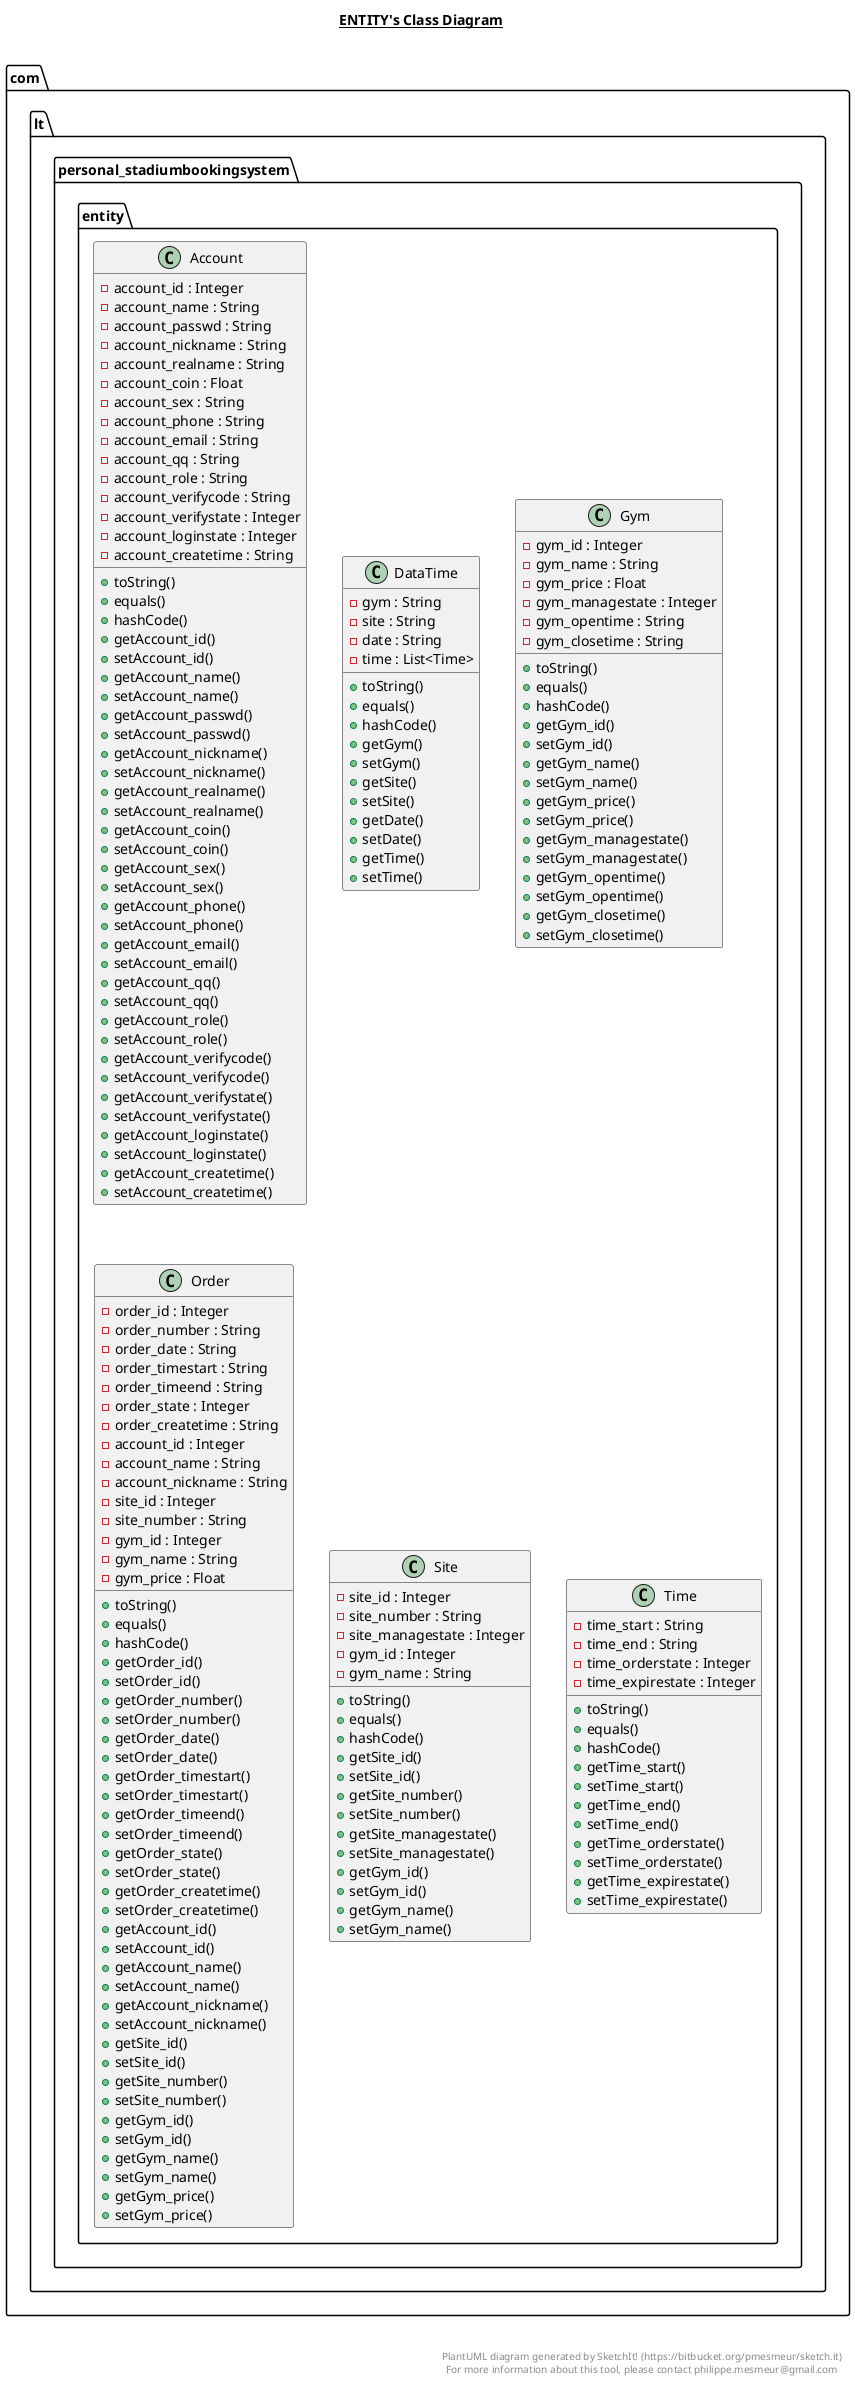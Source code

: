 @startuml

title __ENTITY's Class Diagram__\n

  package com.lt.personal_stadiumbookingsystem {
    package com.lt.personal_stadiumbookingsystem.entity {
      class Account {
          - account_id : Integer
          - account_name : String
          - account_passwd : String
          - account_nickname : String
          - account_realname : String
          - account_coin : Float
          - account_sex : String
          - account_phone : String
          - account_email : String
          - account_qq : String
          - account_role : String
          - account_verifycode : String
          - account_verifystate : Integer
          - account_loginstate : Integer
          - account_createtime : String
          + toString()
          + equals()
          + hashCode()
          + getAccount_id()
          + setAccount_id()
          + getAccount_name()
          + setAccount_name()
          + getAccount_passwd()
          + setAccount_passwd()
          + getAccount_nickname()
          + setAccount_nickname()
          + getAccount_realname()
          + setAccount_realname()
          + getAccount_coin()
          + setAccount_coin()
          + getAccount_sex()
          + setAccount_sex()
          + getAccount_phone()
          + setAccount_phone()
          + getAccount_email()
          + setAccount_email()
          + getAccount_qq()
          + setAccount_qq()
          + getAccount_role()
          + setAccount_role()
          + getAccount_verifycode()
          + setAccount_verifycode()
          + getAccount_verifystate()
          + setAccount_verifystate()
          + getAccount_loginstate()
          + setAccount_loginstate()
          + getAccount_createtime()
          + setAccount_createtime()
      }
    }
  }
  

  package com.lt.personal_stadiumbookingsystem {
    package com.lt.personal_stadiumbookingsystem.entity {
      class DataTime {
          - gym : String
          - site : String
          - date : String
          - time : List<Time>
          + toString()
          + equals()
          + hashCode()
          + getGym()
          + setGym()
          + getSite()
          + setSite()
          + getDate()
          + setDate()
          + getTime()
          + setTime()
      }
    }
  }
  

  package com.lt.personal_stadiumbookingsystem {
    package com.lt.personal_stadiumbookingsystem.entity {
      class Gym {
          - gym_id : Integer
          - gym_name : String
          - gym_price : Float
          - gym_managestate : Integer
          - gym_opentime : String
          - gym_closetime : String
          + toString()
          + equals()
          + hashCode()
          + getGym_id()
          + setGym_id()
          + getGym_name()
          + setGym_name()
          + getGym_price()
          + setGym_price()
          + getGym_managestate()
          + setGym_managestate()
          + getGym_opentime()
          + setGym_opentime()
          + getGym_closetime()
          + setGym_closetime()
      }
    }
  }
  

  package com.lt.personal_stadiumbookingsystem {
    package com.lt.personal_stadiumbookingsystem.entity {
      class Order {
          - order_id : Integer
          - order_number : String
          - order_date : String
          - order_timestart : String
          - order_timeend : String
          - order_state : Integer
          - order_createtime : String
          - account_id : Integer
          - account_name : String
          - account_nickname : String
          - site_id : Integer
          - site_number : String
          - gym_id : Integer
          - gym_name : String
          - gym_price : Float
          + toString()
          + equals()
          + hashCode()
          + getOrder_id()
          + setOrder_id()
          + getOrder_number()
          + setOrder_number()
          + getOrder_date()
          + setOrder_date()
          + getOrder_timestart()
          + setOrder_timestart()
          + getOrder_timeend()
          + setOrder_timeend()
          + getOrder_state()
          + setOrder_state()
          + getOrder_createtime()
          + setOrder_createtime()
          + getAccount_id()
          + setAccount_id()
          + getAccount_name()
          + setAccount_name()
          + getAccount_nickname()
          + setAccount_nickname()
          + getSite_id()
          + setSite_id()
          + getSite_number()
          + setSite_number()
          + getGym_id()
          + setGym_id()
          + getGym_name()
          + setGym_name()
          + getGym_price()
          + setGym_price()
      }
    }
  }
  

  package com.lt.personal_stadiumbookingsystem {
    package com.lt.personal_stadiumbookingsystem.entity {
      class Site {
          - site_id : Integer
          - site_number : String
          - site_managestate : Integer
          - gym_id : Integer
          - gym_name : String
          + toString()
          + equals()
          + hashCode()
          + getSite_id()
          + setSite_id()
          + getSite_number()
          + setSite_number()
          + getSite_managestate()
          + setSite_managestate()
          + getGym_id()
          + setGym_id()
          + getGym_name()
          + setGym_name()
      }
    }
  }
  

  package com.lt.personal_stadiumbookingsystem {
    package com.lt.personal_stadiumbookingsystem.entity {
      class Time {
          - time_start : String
          - time_end : String
          - time_orderstate : Integer
          - time_expirestate : Integer
          + toString()
          + equals()
          + hashCode()
          + getTime_start()
          + setTime_start()
          + getTime_end()
          + setTime_end()
          + getTime_orderstate()
          + setTime_orderstate()
          + getTime_expirestate()
          + setTime_expirestate()
      }
    }
  }
  



right footer


PlantUML diagram generated by SketchIt! (https://bitbucket.org/pmesmeur/sketch.it)
For more information about this tool, please contact philippe.mesmeur@gmail.com
endfooter

@enduml
